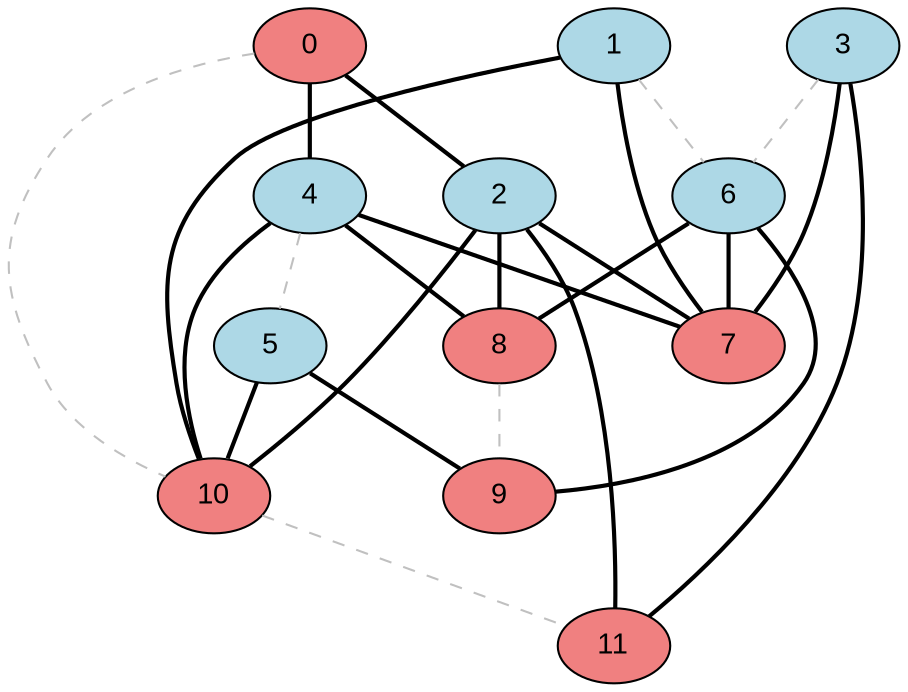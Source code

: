 graph MaxCutGreedy {
  node [style=filled, fontname="Arial"];
  0 [fillcolor=lightcoral];
  1 [fillcolor=lightblue];
  2 [fillcolor=lightblue];
  3 [fillcolor=lightblue];
  4 [fillcolor=lightblue];
  5 [fillcolor=lightblue];
  6 [fillcolor=lightblue];
  7 [fillcolor=lightcoral];
  8 [fillcolor=lightcoral];
  9 [fillcolor=lightcoral];
  10 [fillcolor=lightcoral];
  11 [fillcolor=lightcoral];
  0 -- 2 [color=black, style=bold];
  0 -- 4 [color=black, style=bold];
  0 -- 10 [color=gray, style=dashed];
  1 -- 6 [color=gray, style=dashed];
  1 -- 7 [color=black, style=bold];
  1 -- 10 [color=black, style=bold];
  2 -- 7 [color=black, style=bold];
  2 -- 8 [color=black, style=bold];
  2 -- 10 [color=black, style=bold];
  2 -- 11 [color=black, style=bold];
  3 -- 6 [color=gray, style=dashed];
  3 -- 7 [color=black, style=bold];
  3 -- 11 [color=black, style=bold];
  4 -- 5 [color=gray, style=dashed];
  4 -- 7 [color=black, style=bold];
  4 -- 8 [color=black, style=bold];
  4 -- 10 [color=black, style=bold];
  5 -- 9 [color=black, style=bold];
  5 -- 10 [color=black, style=bold];
  6 -- 7 [color=black, style=bold];
  6 -- 8 [color=black, style=bold];
  6 -- 9 [color=black, style=bold];
  8 -- 9 [color=gray, style=dashed];
  10 -- 11 [color=gray, style=dashed];
}
